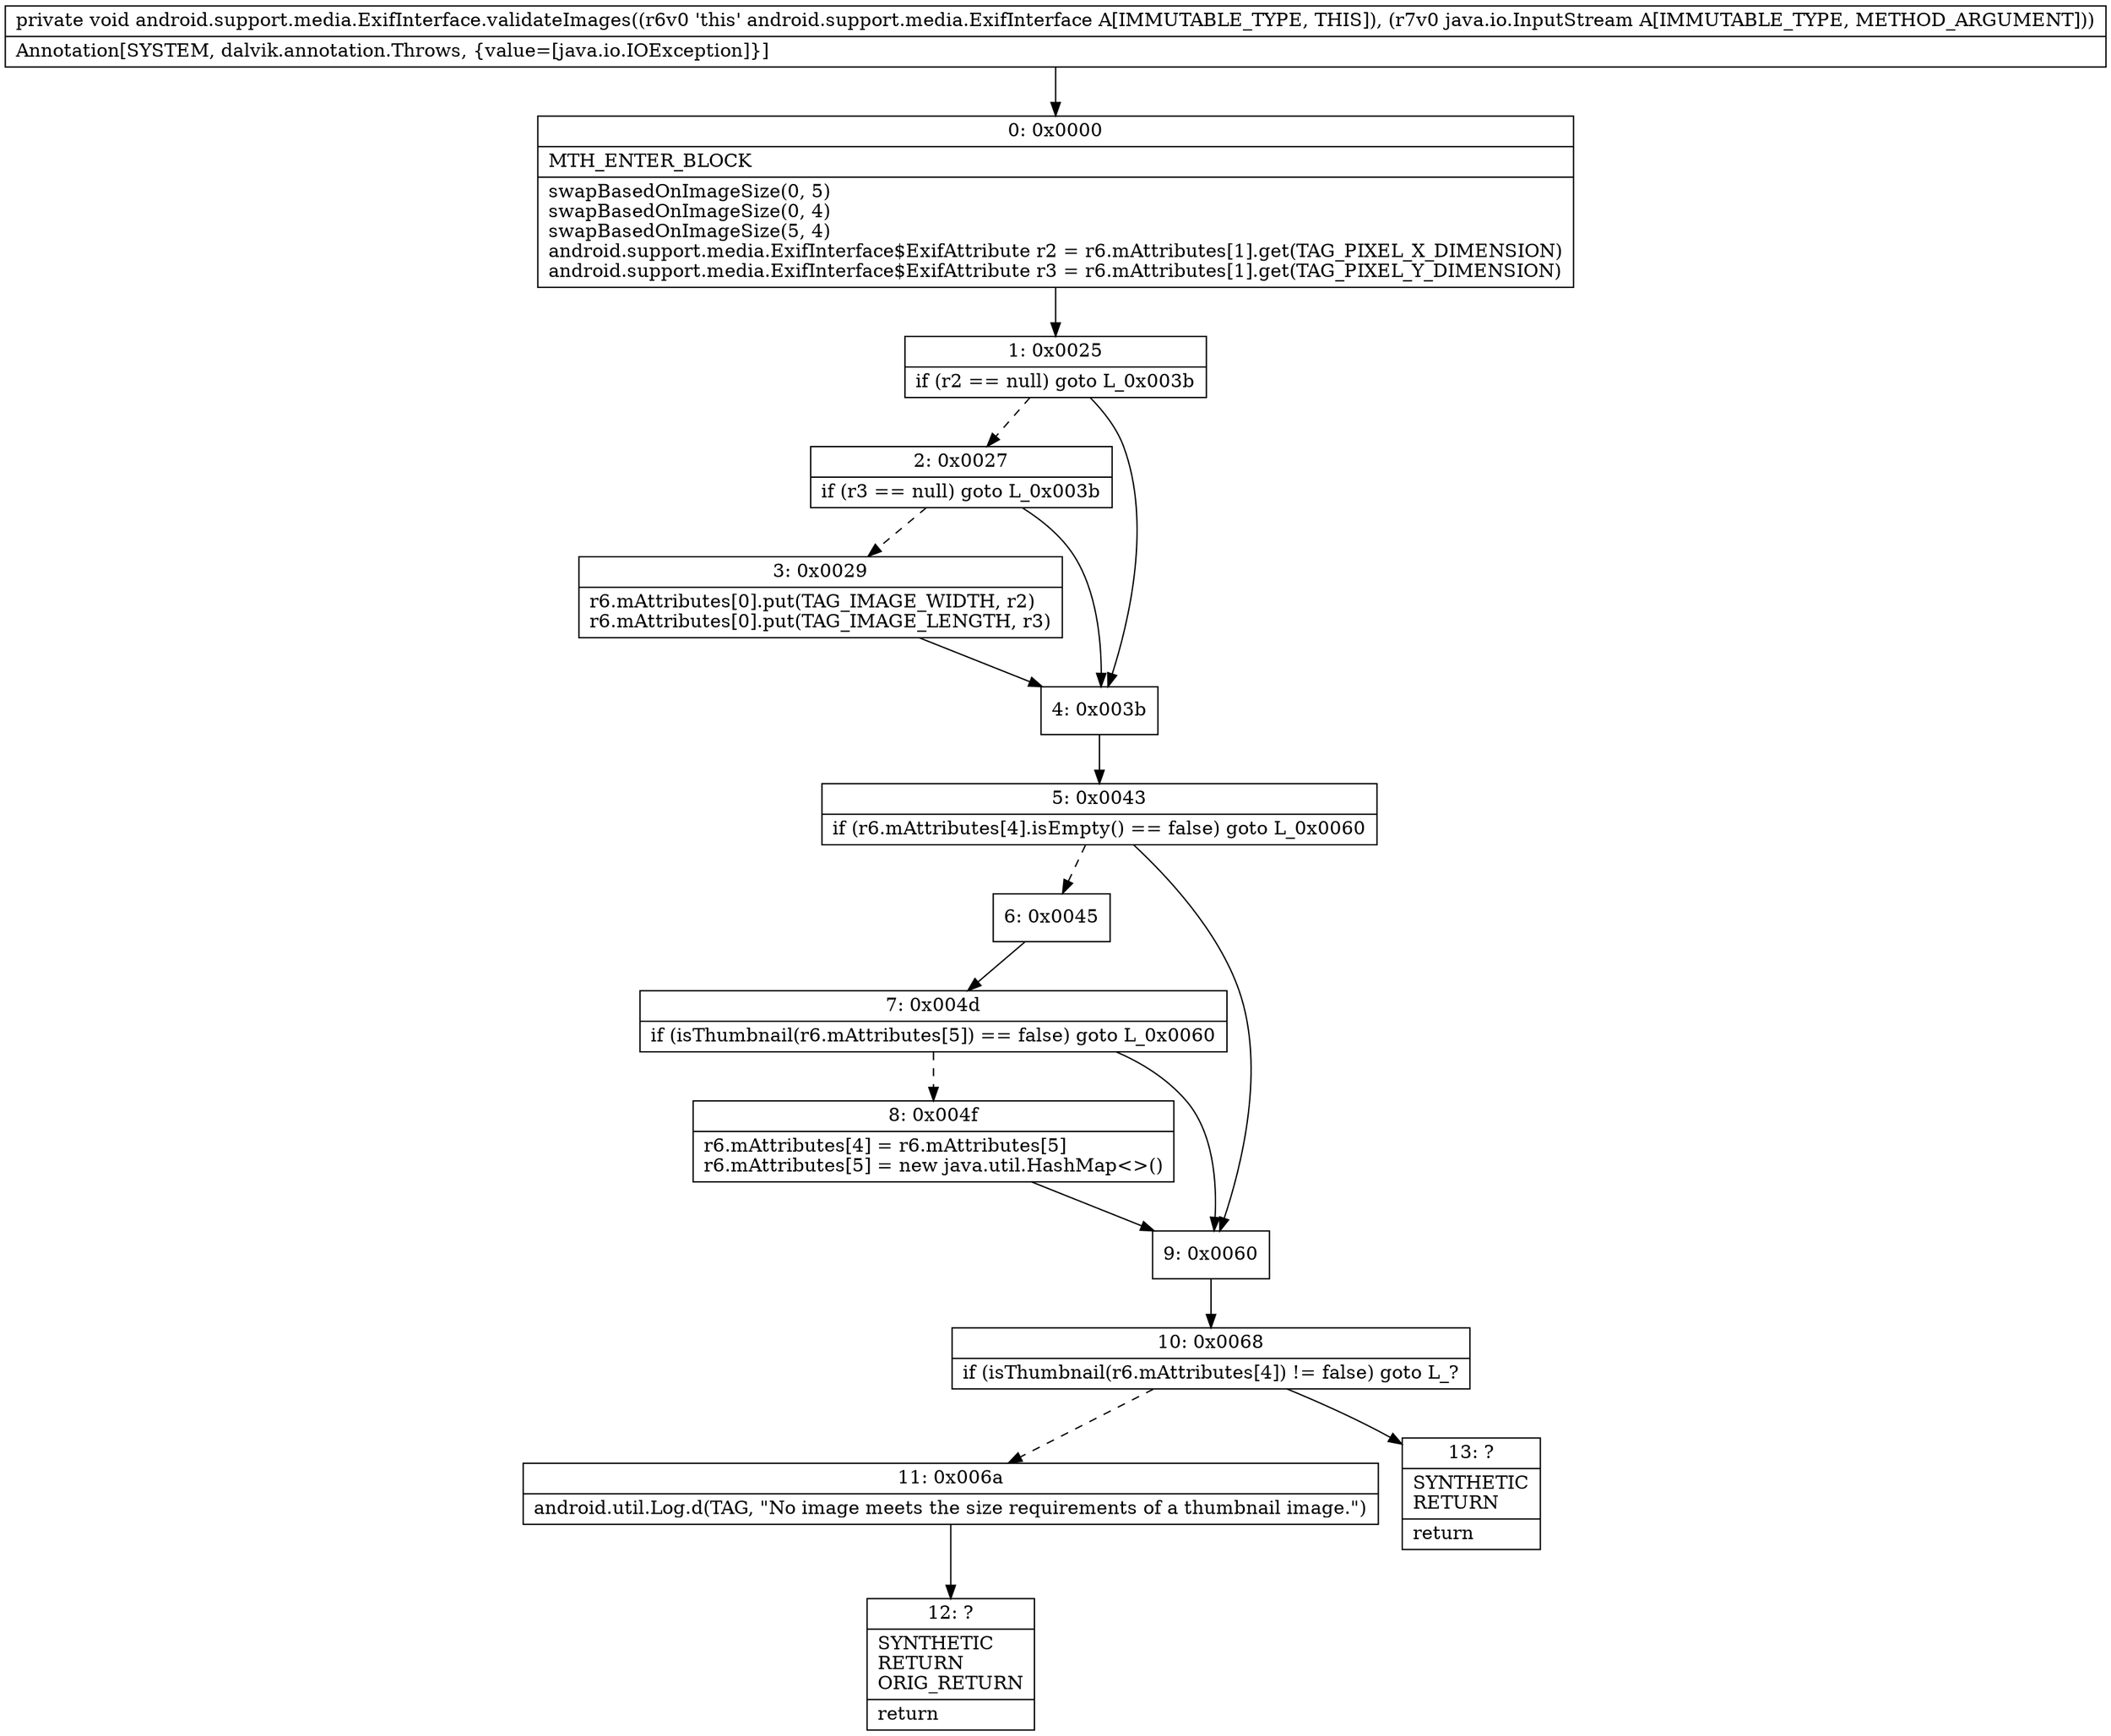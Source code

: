 digraph "CFG forandroid.support.media.ExifInterface.validateImages(Ljava\/io\/InputStream;)V" {
Node_0 [shape=record,label="{0\:\ 0x0000|MTH_ENTER_BLOCK\l|swapBasedOnImageSize(0, 5)\lswapBasedOnImageSize(0, 4)\lswapBasedOnImageSize(5, 4)\landroid.support.media.ExifInterface$ExifAttribute r2 = r6.mAttributes[1].get(TAG_PIXEL_X_DIMENSION)\landroid.support.media.ExifInterface$ExifAttribute r3 = r6.mAttributes[1].get(TAG_PIXEL_Y_DIMENSION)\l}"];
Node_1 [shape=record,label="{1\:\ 0x0025|if (r2 == null) goto L_0x003b\l}"];
Node_2 [shape=record,label="{2\:\ 0x0027|if (r3 == null) goto L_0x003b\l}"];
Node_3 [shape=record,label="{3\:\ 0x0029|r6.mAttributes[0].put(TAG_IMAGE_WIDTH, r2)\lr6.mAttributes[0].put(TAG_IMAGE_LENGTH, r3)\l}"];
Node_4 [shape=record,label="{4\:\ 0x003b}"];
Node_5 [shape=record,label="{5\:\ 0x0043|if (r6.mAttributes[4].isEmpty() == false) goto L_0x0060\l}"];
Node_6 [shape=record,label="{6\:\ 0x0045}"];
Node_7 [shape=record,label="{7\:\ 0x004d|if (isThumbnail(r6.mAttributes[5]) == false) goto L_0x0060\l}"];
Node_8 [shape=record,label="{8\:\ 0x004f|r6.mAttributes[4] = r6.mAttributes[5]\lr6.mAttributes[5] = new java.util.HashMap\<\>()\l}"];
Node_9 [shape=record,label="{9\:\ 0x0060}"];
Node_10 [shape=record,label="{10\:\ 0x0068|if (isThumbnail(r6.mAttributes[4]) != false) goto L_?\l}"];
Node_11 [shape=record,label="{11\:\ 0x006a|android.util.Log.d(TAG, \"No image meets the size requirements of a thumbnail image.\")\l}"];
Node_12 [shape=record,label="{12\:\ ?|SYNTHETIC\lRETURN\lORIG_RETURN\l|return\l}"];
Node_13 [shape=record,label="{13\:\ ?|SYNTHETIC\lRETURN\l|return\l}"];
MethodNode[shape=record,label="{private void android.support.media.ExifInterface.validateImages((r6v0 'this' android.support.media.ExifInterface A[IMMUTABLE_TYPE, THIS]), (r7v0 java.io.InputStream A[IMMUTABLE_TYPE, METHOD_ARGUMENT]))  | Annotation[SYSTEM, dalvik.annotation.Throws, \{value=[java.io.IOException]\}]\l}"];
MethodNode -> Node_0;
Node_0 -> Node_1;
Node_1 -> Node_2[style=dashed];
Node_1 -> Node_4;
Node_2 -> Node_3[style=dashed];
Node_2 -> Node_4;
Node_3 -> Node_4;
Node_4 -> Node_5;
Node_5 -> Node_6[style=dashed];
Node_5 -> Node_9;
Node_6 -> Node_7;
Node_7 -> Node_8[style=dashed];
Node_7 -> Node_9;
Node_8 -> Node_9;
Node_9 -> Node_10;
Node_10 -> Node_11[style=dashed];
Node_10 -> Node_13;
Node_11 -> Node_12;
}

